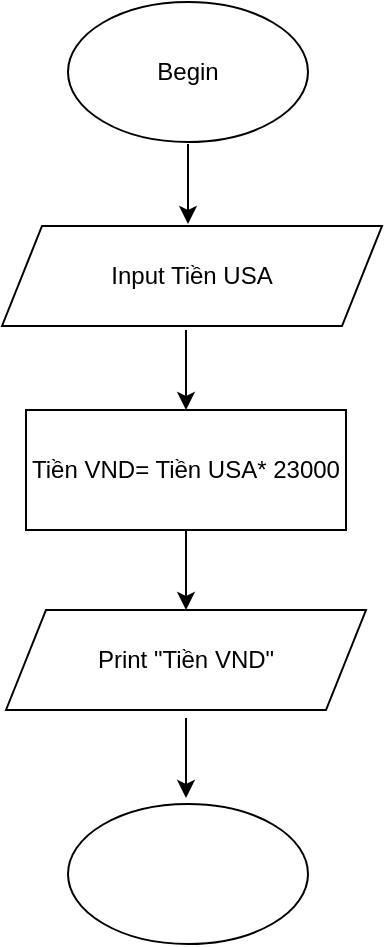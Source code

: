<mxfile version="13.9.9" type="device"><diagram id="7xJgcc8F7JX4i3aoEAa_" name="Page-1"><mxGraphModel dx="1024" dy="584" grid="1" gridSize="10" guides="1" tooltips="1" connect="1" arrows="1" fold="1" page="1" pageScale="1" pageWidth="850" pageHeight="1100" math="0" shadow="0"><root><mxCell id="0"/><mxCell id="1" parent="0"/><mxCell id="h1oq6wm5Ves7VQhyIAW7-1" value="Begin" style="ellipse;whiteSpace=wrap;html=1;" vertex="1" parent="1"><mxGeometry x="361" y="36" width="120" height="70" as="geometry"/></mxCell><mxCell id="h1oq6wm5Ves7VQhyIAW7-3" value="" style="endArrow=classic;html=1;" edge="1" parent="1"><mxGeometry width="50" height="50" relative="1" as="geometry"><mxPoint x="421" y="107" as="sourcePoint"/><mxPoint x="421" y="147" as="targetPoint"/></mxGeometry></mxCell><mxCell id="h1oq6wm5Ves7VQhyIAW7-4" value="Input Tiền USA" style="shape=parallelogram;perimeter=parallelogramPerimeter;whiteSpace=wrap;html=1;fixedSize=1;" vertex="1" parent="1"><mxGeometry x="328" y="148" width="190" height="50" as="geometry"/></mxCell><mxCell id="h1oq6wm5Ves7VQhyIAW7-5" value="" style="endArrow=classic;html=1;" edge="1" parent="1" target="h1oq6wm5Ves7VQhyIAW7-6"><mxGeometry width="50" height="50" relative="1" as="geometry"><mxPoint x="420" y="200" as="sourcePoint"/><mxPoint x="420" y="240" as="targetPoint"/></mxGeometry></mxCell><mxCell id="h1oq6wm5Ves7VQhyIAW7-9" value="" style="edgeStyle=orthogonalEdgeStyle;rounded=0;orthogonalLoop=1;jettySize=auto;html=1;" edge="1" parent="1" source="h1oq6wm5Ves7VQhyIAW7-6" target="h1oq6wm5Ves7VQhyIAW7-7"><mxGeometry relative="1" as="geometry"/></mxCell><mxCell id="h1oq6wm5Ves7VQhyIAW7-6" value="Tiền VND= Tiền USA* 23000" style="rounded=0;whiteSpace=wrap;html=1;" vertex="1" parent="1"><mxGeometry x="340" y="240" width="160" height="60" as="geometry"/></mxCell><mxCell id="h1oq6wm5Ves7VQhyIAW7-7" value="Print &quot;Tiền VND&quot;" style="shape=parallelogram;perimeter=parallelogramPerimeter;whiteSpace=wrap;html=1;fixedSize=1;" vertex="1" parent="1"><mxGeometry x="330" y="340" width="180" height="50" as="geometry"/></mxCell><mxCell id="h1oq6wm5Ves7VQhyIAW7-8" value="" style="ellipse;whiteSpace=wrap;html=1;" vertex="1" parent="1"><mxGeometry x="361" y="437" width="120" height="70" as="geometry"/></mxCell><mxCell id="h1oq6wm5Ves7VQhyIAW7-12" value="" style="endArrow=classic;html=1;" edge="1" parent="1"><mxGeometry width="50" height="50" relative="1" as="geometry"><mxPoint x="420" y="394" as="sourcePoint"/><mxPoint x="420" y="434" as="targetPoint"/></mxGeometry></mxCell></root></mxGraphModel></diagram></mxfile>